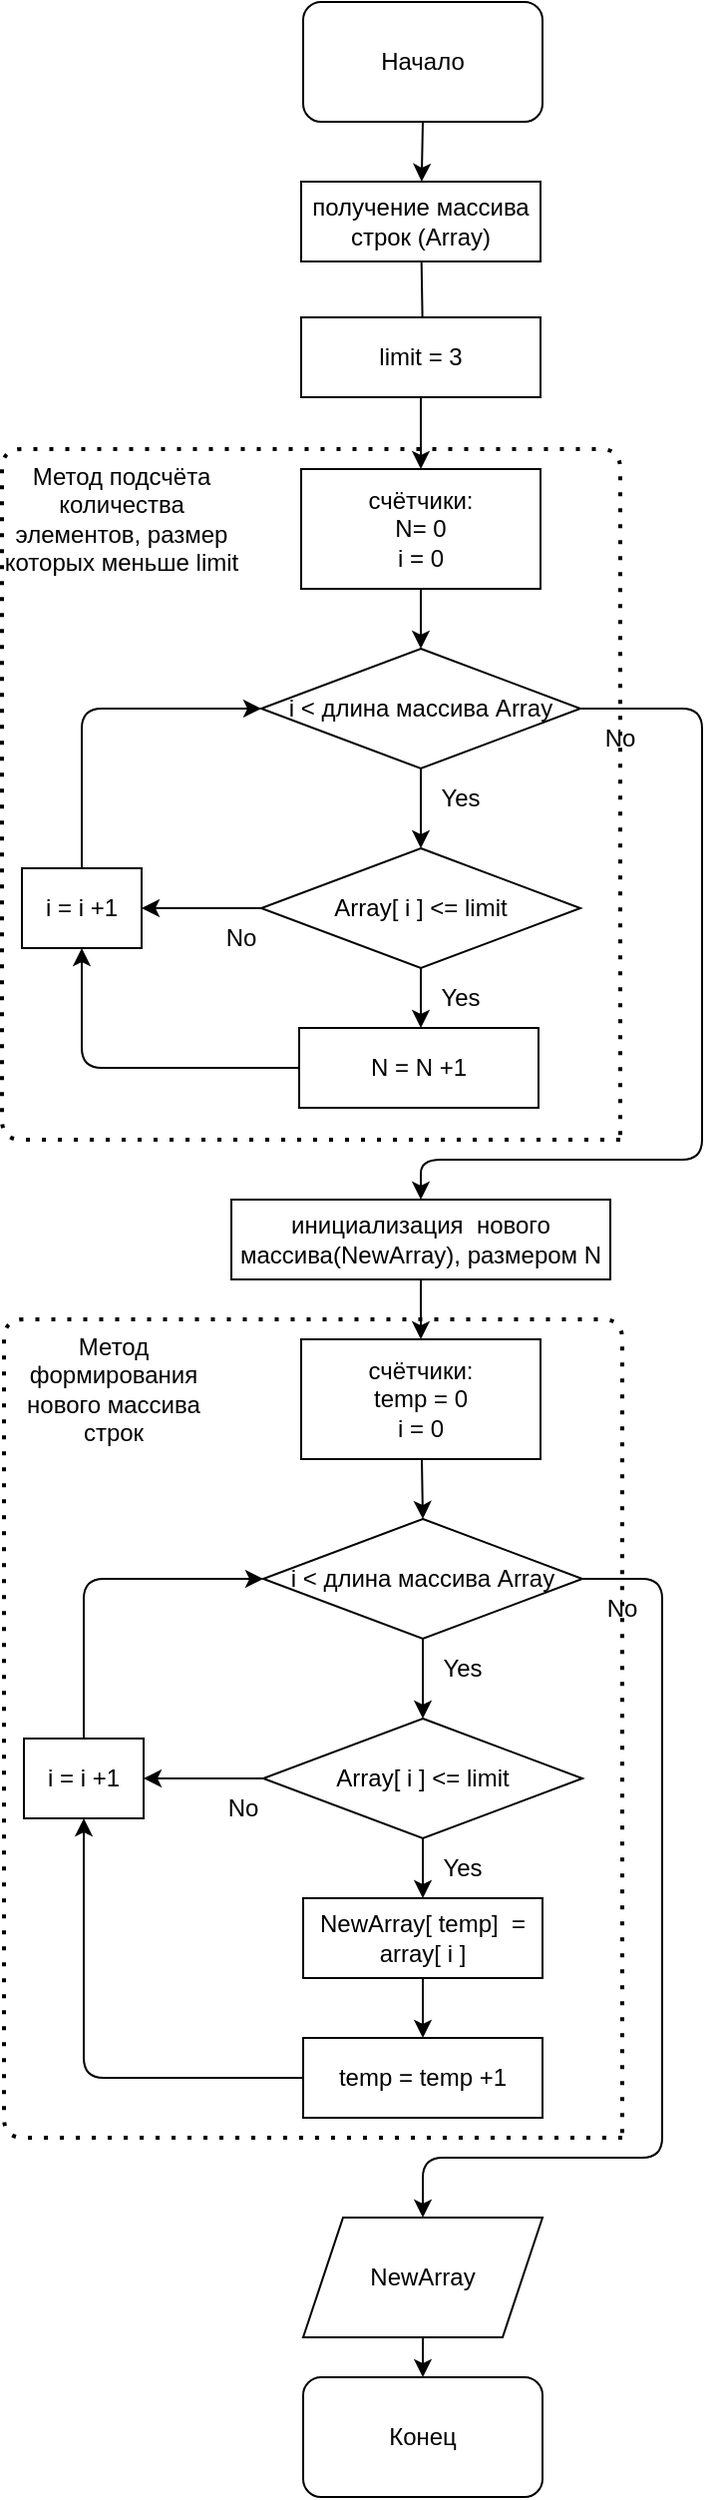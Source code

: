 <mxfile>
    <diagram id="d8my6aj3W0uQ3VFNx-AQ" name="Страница 1">
        <mxGraphModel dx="616" dy="1607" grid="1" gridSize="10" guides="1" tooltips="1" connect="1" arrows="1" fold="1" page="1" pageScale="1" pageWidth="827" pageHeight="1169" math="0" shadow="0">
            <root>
                <mxCell id="0"/>
                <mxCell id="1" parent="0"/>
                <mxCell id="2" style="edgeStyle=none;html=1;entryX=0.5;entryY=0;entryDx=0;entryDy=0;" edge="1" parent="1" source="3">
                    <mxGeometry relative="1" as="geometry">
                        <mxPoint x="450" y="120" as="targetPoint"/>
                    </mxGeometry>
                </mxCell>
                <mxCell id="3" value="получение массива строк (Array)" style="rounded=0;whiteSpace=wrap;html=1;" vertex="1" parent="1">
                    <mxGeometry x="389" y="40" width="120" height="40" as="geometry"/>
                </mxCell>
                <mxCell id="4" style="edgeStyle=none;html=1;entryX=0.5;entryY=0;entryDx=0;entryDy=0;" edge="1" parent="1" source="5" target="7">
                    <mxGeometry relative="1" as="geometry"/>
                </mxCell>
                <mxCell id="5" value="инициализация&amp;nbsp; нового массива(NewArray), размером N" style="rounded=0;whiteSpace=wrap;html=1;" vertex="1" parent="1">
                    <mxGeometry x="354" y="550" width="190" height="40" as="geometry"/>
                </mxCell>
                <mxCell id="6" style="edgeStyle=none;html=1;entryX=0.5;entryY=0;entryDx=0;entryDy=0;" edge="1" parent="1" source="7" target="10">
                    <mxGeometry relative="1" as="geometry"/>
                </mxCell>
                <mxCell id="7" value="счётчики:&lt;br&gt;temp = 0&lt;br&gt;i = 0" style="rounded=0;whiteSpace=wrap;html=1;" vertex="1" parent="1">
                    <mxGeometry x="389" y="620" width="120" height="60" as="geometry"/>
                </mxCell>
                <mxCell id="8" style="edgeStyle=none;html=1;entryX=0.5;entryY=0;entryDx=0;entryDy=0;" edge="1" parent="1" source="10" target="13">
                    <mxGeometry relative="1" as="geometry"/>
                </mxCell>
                <mxCell id="9" style="edgeStyle=none;html=1;entryX=0.5;entryY=0;entryDx=0;entryDy=0;" edge="1" parent="1" source="10">
                    <mxGeometry relative="1" as="geometry">
                        <Array as="points">
                            <mxPoint x="570" y="740"/>
                            <mxPoint x="570" y="1030"/>
                            <mxPoint x="450" y="1030"/>
                        </Array>
                        <mxPoint x="450" y="1060" as="targetPoint"/>
                    </mxGeometry>
                </mxCell>
                <mxCell id="10" value="i &amp;lt; длина массива Array" style="rhombus;whiteSpace=wrap;html=1;" vertex="1" parent="1">
                    <mxGeometry x="370" y="710" width="160" height="60" as="geometry"/>
                </mxCell>
                <mxCell id="11" style="edgeStyle=none;html=1;entryX=0.5;entryY=0;entryDx=0;entryDy=0;" edge="1" parent="1" source="13" target="15">
                    <mxGeometry relative="1" as="geometry"/>
                </mxCell>
                <mxCell id="12" style="edgeStyle=none;html=1;" edge="1" parent="1" source="13">
                    <mxGeometry relative="1" as="geometry">
                        <mxPoint x="310" y="840" as="targetPoint"/>
                    </mxGeometry>
                </mxCell>
                <mxCell id="13" value="Array[ i ] &amp;lt;= limit" style="rhombus;whiteSpace=wrap;html=1;" vertex="1" parent="1">
                    <mxGeometry x="370" y="810" width="160" height="60" as="geometry"/>
                </mxCell>
                <mxCell id="14" style="edgeStyle=none;html=1;entryX=0.5;entryY=0;entryDx=0;entryDy=0;" edge="1" parent="1" source="15" target="17">
                    <mxGeometry relative="1" as="geometry"/>
                </mxCell>
                <mxCell id="15" value="NewArray[ temp]&amp;nbsp; = array[ i ]" style="rounded=0;whiteSpace=wrap;html=1;" vertex="1" parent="1">
                    <mxGeometry x="390" y="900" width="120" height="40" as="geometry"/>
                </mxCell>
                <mxCell id="16" style="edgeStyle=none;html=1;entryX=0.5;entryY=1;entryDx=0;entryDy=0;" edge="1" parent="1" source="17" target="22">
                    <mxGeometry relative="1" as="geometry">
                        <Array as="points">
                            <mxPoint x="280" y="990"/>
                        </Array>
                    </mxGeometry>
                </mxCell>
                <mxCell id="17" value="temp = temp +1" style="rounded=0;whiteSpace=wrap;html=1;" vertex="1" parent="1">
                    <mxGeometry x="390" y="970" width="120" height="40" as="geometry"/>
                </mxCell>
                <mxCell id="18" value="Yes" style="text;html=1;strokeColor=none;fillColor=none;align=center;verticalAlign=middle;whiteSpace=wrap;rounded=0;" vertex="1" parent="1">
                    <mxGeometry x="460" y="780" width="20" height="10" as="geometry"/>
                </mxCell>
                <mxCell id="19" value="Yes" style="text;html=1;strokeColor=none;fillColor=none;align=center;verticalAlign=middle;whiteSpace=wrap;rounded=0;" vertex="1" parent="1">
                    <mxGeometry x="460" y="880" width="20" height="10" as="geometry"/>
                </mxCell>
                <mxCell id="20" value="No" style="text;html=1;strokeColor=none;fillColor=none;align=center;verticalAlign=middle;whiteSpace=wrap;rounded=0;" vertex="1" parent="1">
                    <mxGeometry x="540" y="750" width="20" height="10" as="geometry"/>
                </mxCell>
                <mxCell id="21" style="edgeStyle=none;html=1;entryX=0;entryY=0.5;entryDx=0;entryDy=0;" edge="1" parent="1" source="22" target="10">
                    <mxGeometry relative="1" as="geometry">
                        <Array as="points">
                            <mxPoint x="280" y="740"/>
                        </Array>
                    </mxGeometry>
                </mxCell>
                <mxCell id="22" value="i = i +1" style="rounded=0;whiteSpace=wrap;html=1;" vertex="1" parent="1">
                    <mxGeometry x="250" y="820" width="60" height="40" as="geometry"/>
                </mxCell>
                <mxCell id="23" value="No" style="text;html=1;strokeColor=none;fillColor=none;align=center;verticalAlign=middle;whiteSpace=wrap;rounded=0;" vertex="1" parent="1">
                    <mxGeometry x="350" y="850" width="20" height="10" as="geometry"/>
                </mxCell>
                <mxCell id="24" value="" style="endArrow=none;dashed=1;html=1;dashPattern=1 3;strokeWidth=2;" edge="1" parent="1">
                    <mxGeometry width="50" height="50" relative="1" as="geometry">
                        <mxPoint x="550" y="1020" as="sourcePoint"/>
                        <mxPoint x="550" y="1020" as="targetPoint"/>
                        <Array as="points">
                            <mxPoint x="240" y="1020"/>
                            <mxPoint x="240" y="610"/>
                            <mxPoint x="550" y="610"/>
                        </Array>
                    </mxGeometry>
                </mxCell>
                <mxCell id="25" value="Метод формирования нового массива строк" style="text;html=1;strokeColor=none;fillColor=none;align=center;verticalAlign=middle;whiteSpace=wrap;rounded=0;" vertex="1" parent="1">
                    <mxGeometry x="240" y="610" width="110" height="70" as="geometry"/>
                </mxCell>
                <mxCell id="26" style="edgeStyle=none;html=1;entryX=0.5;entryY=0;entryDx=0;entryDy=0;" edge="1" parent="1" source="27" target="30">
                    <mxGeometry relative="1" as="geometry"/>
                </mxCell>
                <mxCell id="27" value="счётчики:&lt;br&gt;N= 0&lt;br&gt;i = 0" style="rounded=0;whiteSpace=wrap;html=1;" vertex="1" parent="1">
                    <mxGeometry x="389" y="184" width="120" height="60" as="geometry"/>
                </mxCell>
                <mxCell id="28" style="edgeStyle=none;html=1;entryX=0.5;entryY=0;entryDx=0;entryDy=0;" edge="1" parent="1" source="30" target="33">
                    <mxGeometry relative="1" as="geometry"/>
                </mxCell>
                <mxCell id="29" style="edgeStyle=none;html=1;" edge="1" parent="1" source="30" target="5">
                    <mxGeometry relative="1" as="geometry">
                        <Array as="points">
                            <mxPoint x="590" y="304"/>
                            <mxPoint x="590" y="530"/>
                            <mxPoint x="449" y="530"/>
                        </Array>
                    </mxGeometry>
                </mxCell>
                <mxCell id="30" value="i &amp;lt; длина массива Array" style="rhombus;whiteSpace=wrap;html=1;" vertex="1" parent="1">
                    <mxGeometry x="369" y="274" width="160" height="60" as="geometry"/>
                </mxCell>
                <mxCell id="31" style="edgeStyle=none;html=1;entryX=0.5;entryY=0;entryDx=0;entryDy=0;" edge="1" parent="1" source="33">
                    <mxGeometry relative="1" as="geometry">
                        <mxPoint x="449" y="464" as="targetPoint"/>
                    </mxGeometry>
                </mxCell>
                <mxCell id="32" style="edgeStyle=none;html=1;" edge="1" parent="1" source="33">
                    <mxGeometry relative="1" as="geometry">
                        <mxPoint x="309" y="404" as="targetPoint"/>
                    </mxGeometry>
                </mxCell>
                <mxCell id="33" value="Array[ i ] &amp;lt;= limit" style="rhombus;whiteSpace=wrap;html=1;" vertex="1" parent="1">
                    <mxGeometry x="369" y="374" width="160" height="60" as="geometry"/>
                </mxCell>
                <mxCell id="34" style="edgeStyle=none;html=1;entryX=0.5;entryY=1;entryDx=0;entryDy=0;" edge="1" parent="1" source="35" target="40">
                    <mxGeometry relative="1" as="geometry">
                        <Array as="points">
                            <mxPoint x="279" y="484"/>
                        </Array>
                    </mxGeometry>
                </mxCell>
                <mxCell id="35" value="N = N +1" style="rounded=0;whiteSpace=wrap;html=1;" vertex="1" parent="1">
                    <mxGeometry x="388" y="464" width="120" height="40" as="geometry"/>
                </mxCell>
                <mxCell id="36" value="Yes" style="text;html=1;strokeColor=none;fillColor=none;align=center;verticalAlign=middle;whiteSpace=wrap;rounded=0;" vertex="1" parent="1">
                    <mxGeometry x="459" y="344" width="20" height="10" as="geometry"/>
                </mxCell>
                <mxCell id="37" value="Yes" style="text;html=1;strokeColor=none;fillColor=none;align=center;verticalAlign=middle;whiteSpace=wrap;rounded=0;" vertex="1" parent="1">
                    <mxGeometry x="459" y="444" width="20" height="10" as="geometry"/>
                </mxCell>
                <mxCell id="38" value="No" style="text;html=1;strokeColor=none;fillColor=none;align=center;verticalAlign=middle;whiteSpace=wrap;rounded=0;" vertex="1" parent="1">
                    <mxGeometry x="539" y="314" width="20" height="10" as="geometry"/>
                </mxCell>
                <mxCell id="39" style="edgeStyle=none;html=1;entryX=0;entryY=0.5;entryDx=0;entryDy=0;" edge="1" parent="1" source="40" target="30">
                    <mxGeometry relative="1" as="geometry">
                        <Array as="points">
                            <mxPoint x="279" y="304"/>
                        </Array>
                    </mxGeometry>
                </mxCell>
                <mxCell id="40" value="i = i +1" style="rounded=0;whiteSpace=wrap;html=1;" vertex="1" parent="1">
                    <mxGeometry x="249" y="384" width="60" height="40" as="geometry"/>
                </mxCell>
                <mxCell id="41" value="No" style="text;html=1;strokeColor=none;fillColor=none;align=center;verticalAlign=middle;whiteSpace=wrap;rounded=0;" vertex="1" parent="1">
                    <mxGeometry x="349" y="414" width="20" height="10" as="geometry"/>
                </mxCell>
                <mxCell id="42" value="" style="endArrow=none;dashed=1;html=1;dashPattern=1 3;strokeWidth=2;" edge="1" parent="1">
                    <mxGeometry width="50" height="50" relative="1" as="geometry">
                        <mxPoint x="549" y="520" as="sourcePoint"/>
                        <mxPoint x="549" y="520" as="targetPoint"/>
                        <Array as="points">
                            <mxPoint x="239" y="520"/>
                            <mxPoint x="239" y="174"/>
                            <mxPoint x="549" y="174"/>
                        </Array>
                    </mxGeometry>
                </mxCell>
                <mxCell id="43" value="Метод подсчёта количества элементов, размер которых меньше limit" style="text;html=1;strokeColor=none;fillColor=none;align=center;verticalAlign=middle;whiteSpace=wrap;rounded=0;" vertex="1" parent="1">
                    <mxGeometry x="239" y="174" width="120" height="70" as="geometry"/>
                </mxCell>
                <mxCell id="44" style="edgeStyle=none;html=1;entryX=0.5;entryY=0;entryDx=0;entryDy=0;" edge="1" parent="1" source="45" target="27">
                    <mxGeometry relative="1" as="geometry"/>
                </mxCell>
                <mxCell id="45" value="limit = 3" style="rounded=0;whiteSpace=wrap;html=1;" vertex="1" parent="1">
                    <mxGeometry x="389" y="108" width="120" height="40" as="geometry"/>
                </mxCell>
                <mxCell id="46" style="edgeStyle=none;html=1;exitX=0.5;exitY=1;exitDx=0;exitDy=0;" edge="1" parent="1" source="47" target="3">
                    <mxGeometry relative="1" as="geometry"/>
                </mxCell>
                <mxCell id="47" value="Начало" style="rounded=1;whiteSpace=wrap;html=1;" vertex="1" parent="1">
                    <mxGeometry x="390" y="-50" width="120" height="60" as="geometry"/>
                </mxCell>
                <mxCell id="48" value="Конец" style="rounded=1;whiteSpace=wrap;html=1;" vertex="1" parent="1">
                    <mxGeometry x="390" y="1140" width="120" height="60" as="geometry"/>
                </mxCell>
                <mxCell id="49" style="edgeStyle=none;html=1;exitX=0.5;exitY=1;exitDx=0;exitDy=0;entryX=0.5;entryY=0;entryDx=0;entryDy=0;" edge="1" parent="1" source="50" target="48">
                    <mxGeometry relative="1" as="geometry"/>
                </mxCell>
                <mxCell id="50" value="NewArray" style="shape=parallelogram;perimeter=parallelogramPerimeter;whiteSpace=wrap;html=1;fixedSize=1;" vertex="1" parent="1">
                    <mxGeometry x="390" y="1060" width="120" height="60" as="geometry"/>
                </mxCell>
            </root>
        </mxGraphModel>
    </diagram>
</mxfile>